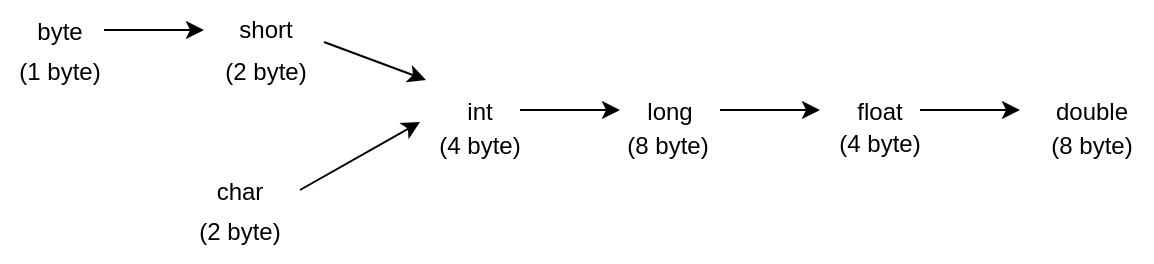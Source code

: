<mxfile version="21.7.5" type="device">
  <diagram name="Page-1" id="Ao2uHZ7PI1gG7fPQQtDW">
    <mxGraphModel dx="1434" dy="767" grid="1" gridSize="10" guides="1" tooltips="1" connect="1" arrows="1" fold="1" page="1" pageScale="1" pageWidth="850" pageHeight="1100" math="0" shadow="0">
      <root>
        <mxCell id="0" />
        <mxCell id="1" parent="0" />
        <mxCell id="B1MXMePJU-sS7vjEvs5u-1" value="byte" style="text;html=1;strokeColor=none;fillColor=none;align=center;verticalAlign=middle;whiteSpace=wrap;rounded=0;" vertex="1" parent="1">
          <mxGeometry x="60" y="260" width="60" height="30" as="geometry" />
        </mxCell>
        <mxCell id="B1MXMePJU-sS7vjEvs5u-2" value="short" style="text;html=1;strokeColor=none;fillColor=none;align=center;verticalAlign=middle;whiteSpace=wrap;rounded=0;" vertex="1" parent="1">
          <mxGeometry x="163" y="259" width="60" height="30" as="geometry" />
        </mxCell>
        <mxCell id="B1MXMePJU-sS7vjEvs5u-3" value="int" style="text;html=1;strokeColor=none;fillColor=none;align=center;verticalAlign=middle;whiteSpace=wrap;rounded=0;" vertex="1" parent="1">
          <mxGeometry x="270" y="300" width="60" height="30" as="geometry" />
        </mxCell>
        <mxCell id="B1MXMePJU-sS7vjEvs5u-4" value="long" style="text;html=1;strokeColor=none;fillColor=none;align=center;verticalAlign=middle;whiteSpace=wrap;rounded=0;" vertex="1" parent="1">
          <mxGeometry x="365" y="300" width="60" height="30" as="geometry" />
        </mxCell>
        <mxCell id="B1MXMePJU-sS7vjEvs5u-5" value="float" style="text;html=1;strokeColor=none;fillColor=none;align=center;verticalAlign=middle;whiteSpace=wrap;rounded=0;" vertex="1" parent="1">
          <mxGeometry x="470" y="300" width="60" height="30" as="geometry" />
        </mxCell>
        <mxCell id="B1MXMePJU-sS7vjEvs5u-6" value="double" style="text;html=1;strokeColor=none;fillColor=none;align=center;verticalAlign=middle;whiteSpace=wrap;rounded=0;" vertex="1" parent="1">
          <mxGeometry x="576" y="300" width="60" height="30" as="geometry" />
        </mxCell>
        <mxCell id="B1MXMePJU-sS7vjEvs5u-7" value="char" style="text;html=1;strokeColor=none;fillColor=none;align=center;verticalAlign=middle;whiteSpace=wrap;rounded=0;" vertex="1" parent="1">
          <mxGeometry x="150" y="340" width="60" height="30" as="geometry" />
        </mxCell>
        <mxCell id="B1MXMePJU-sS7vjEvs5u-8" value="" style="endArrow=classic;html=1;rounded=0;" edge="1" parent="1">
          <mxGeometry width="50" height="50" relative="1" as="geometry">
            <mxPoint x="112" y="274" as="sourcePoint" />
            <mxPoint x="162" y="274" as="targetPoint" />
          </mxGeometry>
        </mxCell>
        <mxCell id="B1MXMePJU-sS7vjEvs5u-10" value="" style="endArrow=classic;html=1;rounded=0;" edge="1" parent="1">
          <mxGeometry width="50" height="50" relative="1" as="geometry">
            <mxPoint x="320" y="314" as="sourcePoint" />
            <mxPoint x="370" y="314" as="targetPoint" />
          </mxGeometry>
        </mxCell>
        <mxCell id="B1MXMePJU-sS7vjEvs5u-11" value="" style="endArrow=classic;html=1;rounded=0;" edge="1" parent="1">
          <mxGeometry width="50" height="50" relative="1" as="geometry">
            <mxPoint x="420" y="314" as="sourcePoint" />
            <mxPoint x="470" y="314" as="targetPoint" />
          </mxGeometry>
        </mxCell>
        <mxCell id="B1MXMePJU-sS7vjEvs5u-12" value="" style="endArrow=classic;html=1;rounded=0;" edge="1" parent="1">
          <mxGeometry width="50" height="50" relative="1" as="geometry">
            <mxPoint x="520" y="314" as="sourcePoint" />
            <mxPoint x="570" y="314" as="targetPoint" />
          </mxGeometry>
        </mxCell>
        <mxCell id="B1MXMePJU-sS7vjEvs5u-14" value="" style="endArrow=classic;html=1;rounded=0;" edge="1" parent="1">
          <mxGeometry width="50" height="50" relative="1" as="geometry">
            <mxPoint x="210" y="354" as="sourcePoint" />
            <mxPoint x="270" y="320" as="targetPoint" />
          </mxGeometry>
        </mxCell>
        <mxCell id="B1MXMePJU-sS7vjEvs5u-15" value="" style="endArrow=classic;html=1;rounded=0;" edge="1" parent="1">
          <mxGeometry width="50" height="50" relative="1" as="geometry">
            <mxPoint x="222" y="280" as="sourcePoint" />
            <mxPoint x="273" y="299" as="targetPoint" />
          </mxGeometry>
        </mxCell>
        <mxCell id="B1MXMePJU-sS7vjEvs5u-16" value="(8 byte)" style="text;html=1;strokeColor=none;fillColor=none;align=center;verticalAlign=middle;whiteSpace=wrap;rounded=0;" vertex="1" parent="1">
          <mxGeometry x="576" y="317" width="60" height="30" as="geometry" />
        </mxCell>
        <mxCell id="B1MXMePJU-sS7vjEvs5u-17" value="(1 byte)" style="text;html=1;strokeColor=none;fillColor=none;align=center;verticalAlign=middle;whiteSpace=wrap;rounded=0;" vertex="1" parent="1">
          <mxGeometry x="60" y="280" width="60" height="30" as="geometry" />
        </mxCell>
        <mxCell id="B1MXMePJU-sS7vjEvs5u-18" value="(2 byte)" style="text;html=1;strokeColor=none;fillColor=none;align=center;verticalAlign=middle;whiteSpace=wrap;rounded=0;" vertex="1" parent="1">
          <mxGeometry x="163" y="280" width="60" height="30" as="geometry" />
        </mxCell>
        <mxCell id="B1MXMePJU-sS7vjEvs5u-19" value="(2 byte)" style="text;html=1;strokeColor=none;fillColor=none;align=center;verticalAlign=middle;whiteSpace=wrap;rounded=0;" vertex="1" parent="1">
          <mxGeometry x="150" y="360" width="60" height="30" as="geometry" />
        </mxCell>
        <mxCell id="B1MXMePJU-sS7vjEvs5u-20" value="(4 byte)" style="text;html=1;strokeColor=none;fillColor=none;align=center;verticalAlign=middle;whiteSpace=wrap;rounded=0;" vertex="1" parent="1">
          <mxGeometry x="270" y="317" width="60" height="30" as="geometry" />
        </mxCell>
        <mxCell id="B1MXMePJU-sS7vjEvs5u-21" value="(8 byte)" style="text;html=1;strokeColor=none;fillColor=none;align=center;verticalAlign=middle;whiteSpace=wrap;rounded=0;" vertex="1" parent="1">
          <mxGeometry x="364" y="317" width="60" height="30" as="geometry" />
        </mxCell>
        <mxCell id="B1MXMePJU-sS7vjEvs5u-22" value="(4 byte)" style="text;html=1;strokeColor=none;fillColor=none;align=center;verticalAlign=middle;whiteSpace=wrap;rounded=0;" vertex="1" parent="1">
          <mxGeometry x="470" y="316" width="60" height="30" as="geometry" />
        </mxCell>
      </root>
    </mxGraphModel>
  </diagram>
</mxfile>
